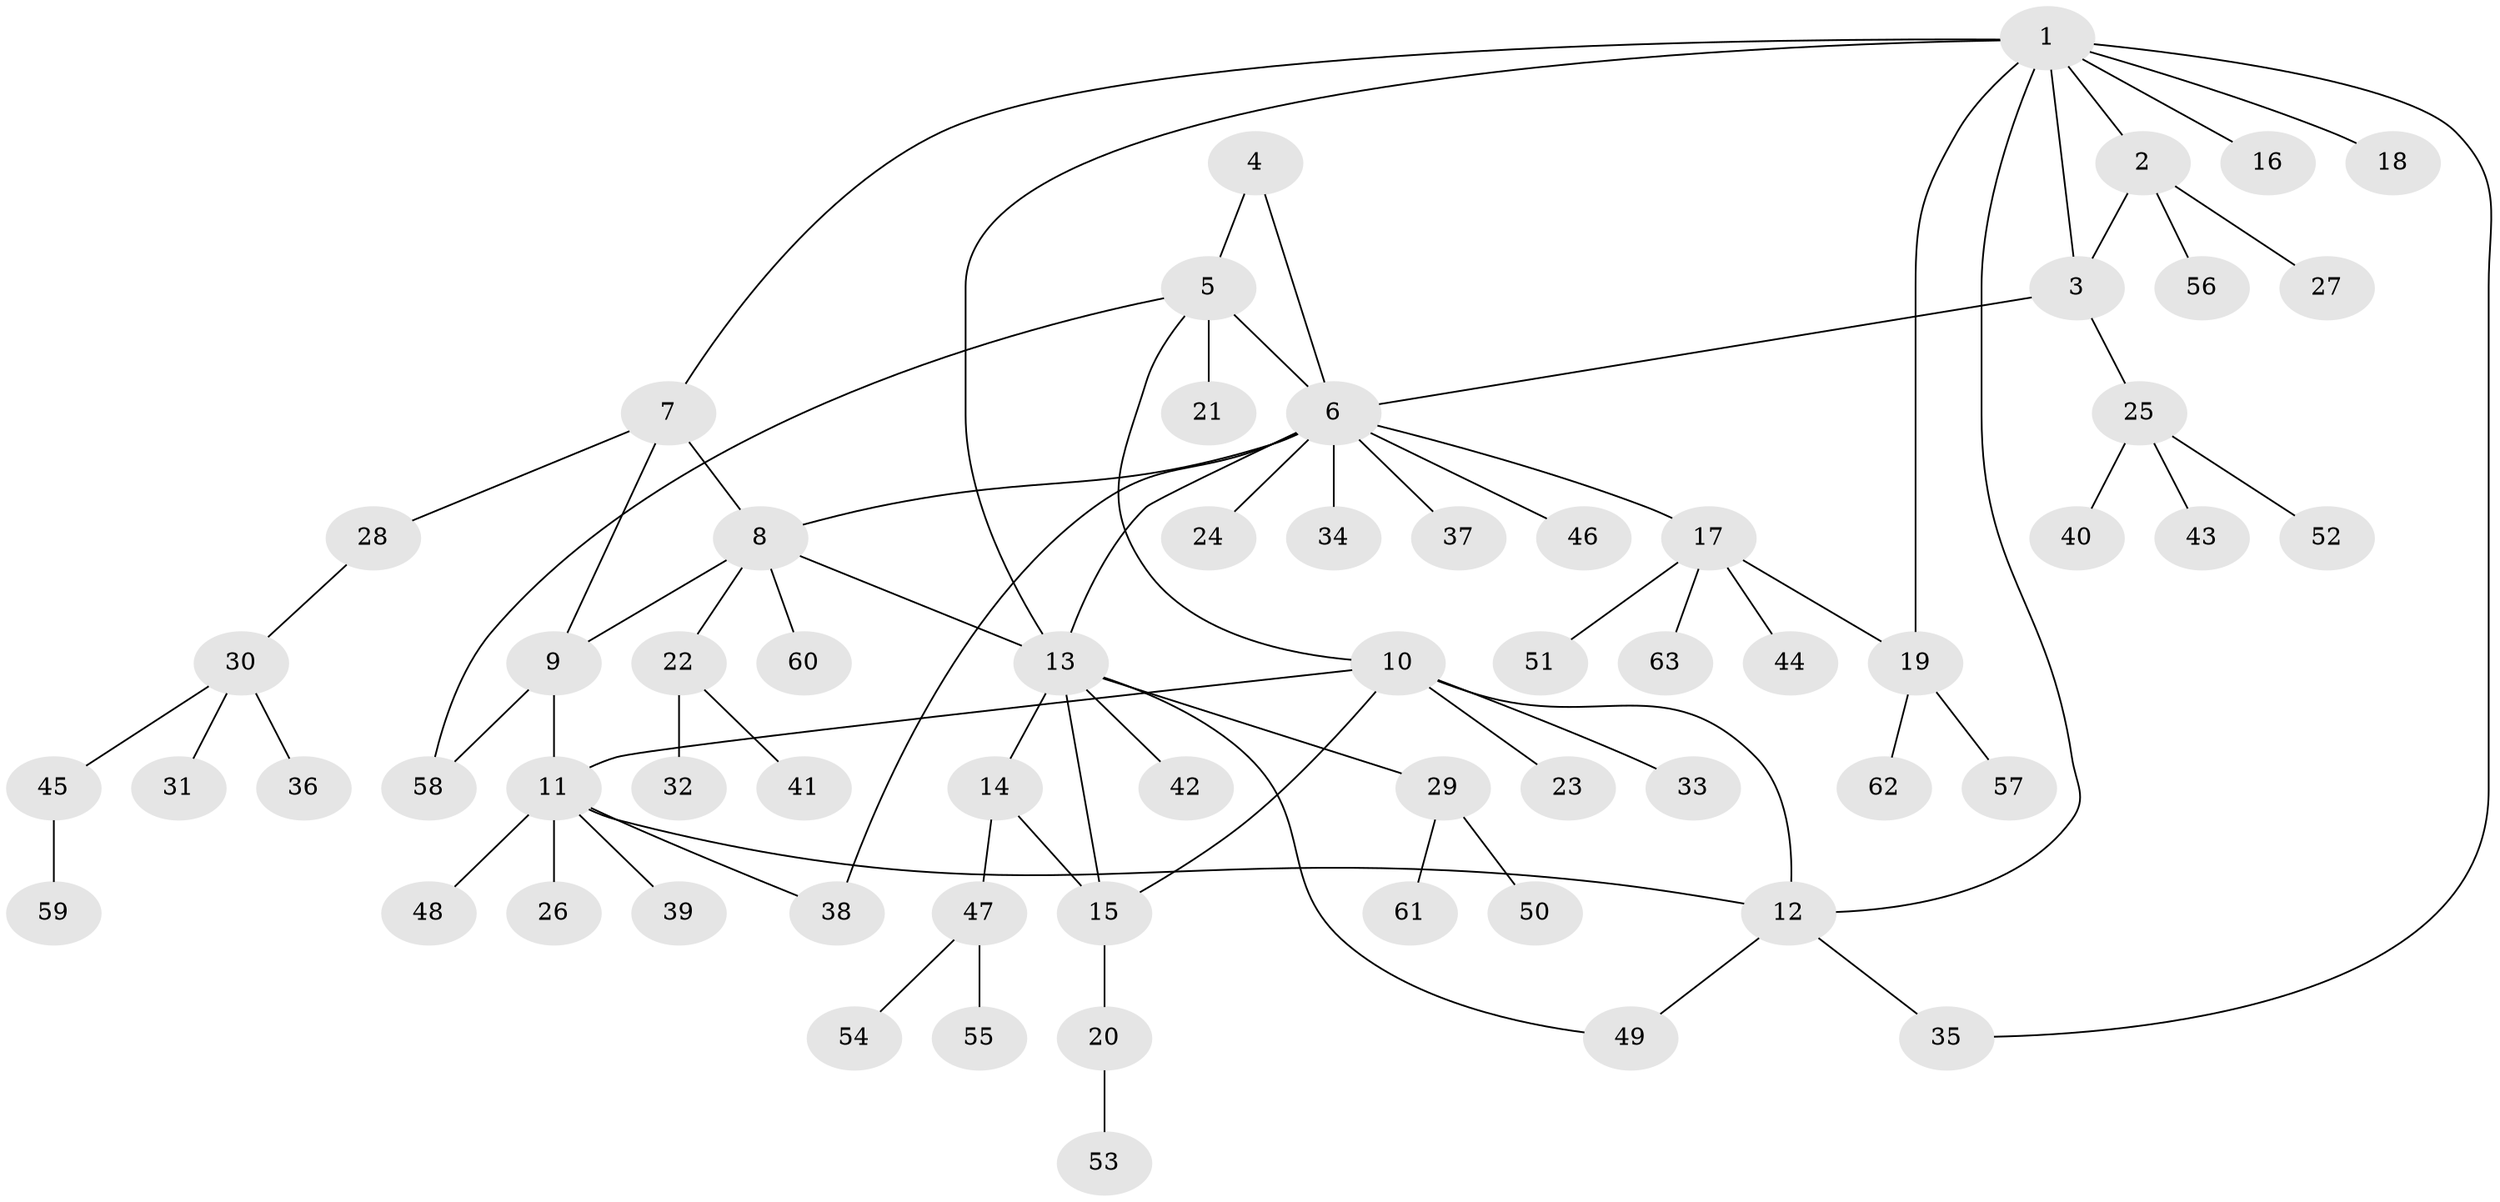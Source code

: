 // coarse degree distribution, {5: 0.06451612903225806, 4: 0.0967741935483871, 13: 0.03225806451612903, 1: 0.6129032258064516, 7: 0.03225806451612903, 3: 0.03225806451612903, 2: 0.0967741935483871, 6: 0.03225806451612903}
// Generated by graph-tools (version 1.1) at 2025/58/03/04/25 21:58:43]
// undirected, 63 vertices, 78 edges
graph export_dot {
graph [start="1"]
  node [color=gray90,style=filled];
  1;
  2;
  3;
  4;
  5;
  6;
  7;
  8;
  9;
  10;
  11;
  12;
  13;
  14;
  15;
  16;
  17;
  18;
  19;
  20;
  21;
  22;
  23;
  24;
  25;
  26;
  27;
  28;
  29;
  30;
  31;
  32;
  33;
  34;
  35;
  36;
  37;
  38;
  39;
  40;
  41;
  42;
  43;
  44;
  45;
  46;
  47;
  48;
  49;
  50;
  51;
  52;
  53;
  54;
  55;
  56;
  57;
  58;
  59;
  60;
  61;
  62;
  63;
  1 -- 2;
  1 -- 3;
  1 -- 7;
  1 -- 12;
  1 -- 13;
  1 -- 16;
  1 -- 18;
  1 -- 19;
  1 -- 35;
  2 -- 3;
  2 -- 27;
  2 -- 56;
  3 -- 6;
  3 -- 25;
  4 -- 5;
  4 -- 6;
  5 -- 6;
  5 -- 10;
  5 -- 21;
  5 -- 58;
  6 -- 8;
  6 -- 13;
  6 -- 17;
  6 -- 24;
  6 -- 34;
  6 -- 37;
  6 -- 38;
  6 -- 46;
  7 -- 8;
  7 -- 9;
  7 -- 28;
  8 -- 9;
  8 -- 13;
  8 -- 22;
  8 -- 60;
  9 -- 11;
  9 -- 58;
  10 -- 11;
  10 -- 12;
  10 -- 15;
  10 -- 23;
  10 -- 33;
  11 -- 12;
  11 -- 26;
  11 -- 38;
  11 -- 39;
  11 -- 48;
  12 -- 35;
  12 -- 49;
  13 -- 14;
  13 -- 15;
  13 -- 29;
  13 -- 42;
  13 -- 49;
  14 -- 15;
  14 -- 47;
  15 -- 20;
  17 -- 19;
  17 -- 44;
  17 -- 51;
  17 -- 63;
  19 -- 57;
  19 -- 62;
  20 -- 53;
  22 -- 32;
  22 -- 41;
  25 -- 40;
  25 -- 43;
  25 -- 52;
  28 -- 30;
  29 -- 50;
  29 -- 61;
  30 -- 31;
  30 -- 36;
  30 -- 45;
  45 -- 59;
  47 -- 54;
  47 -- 55;
}
